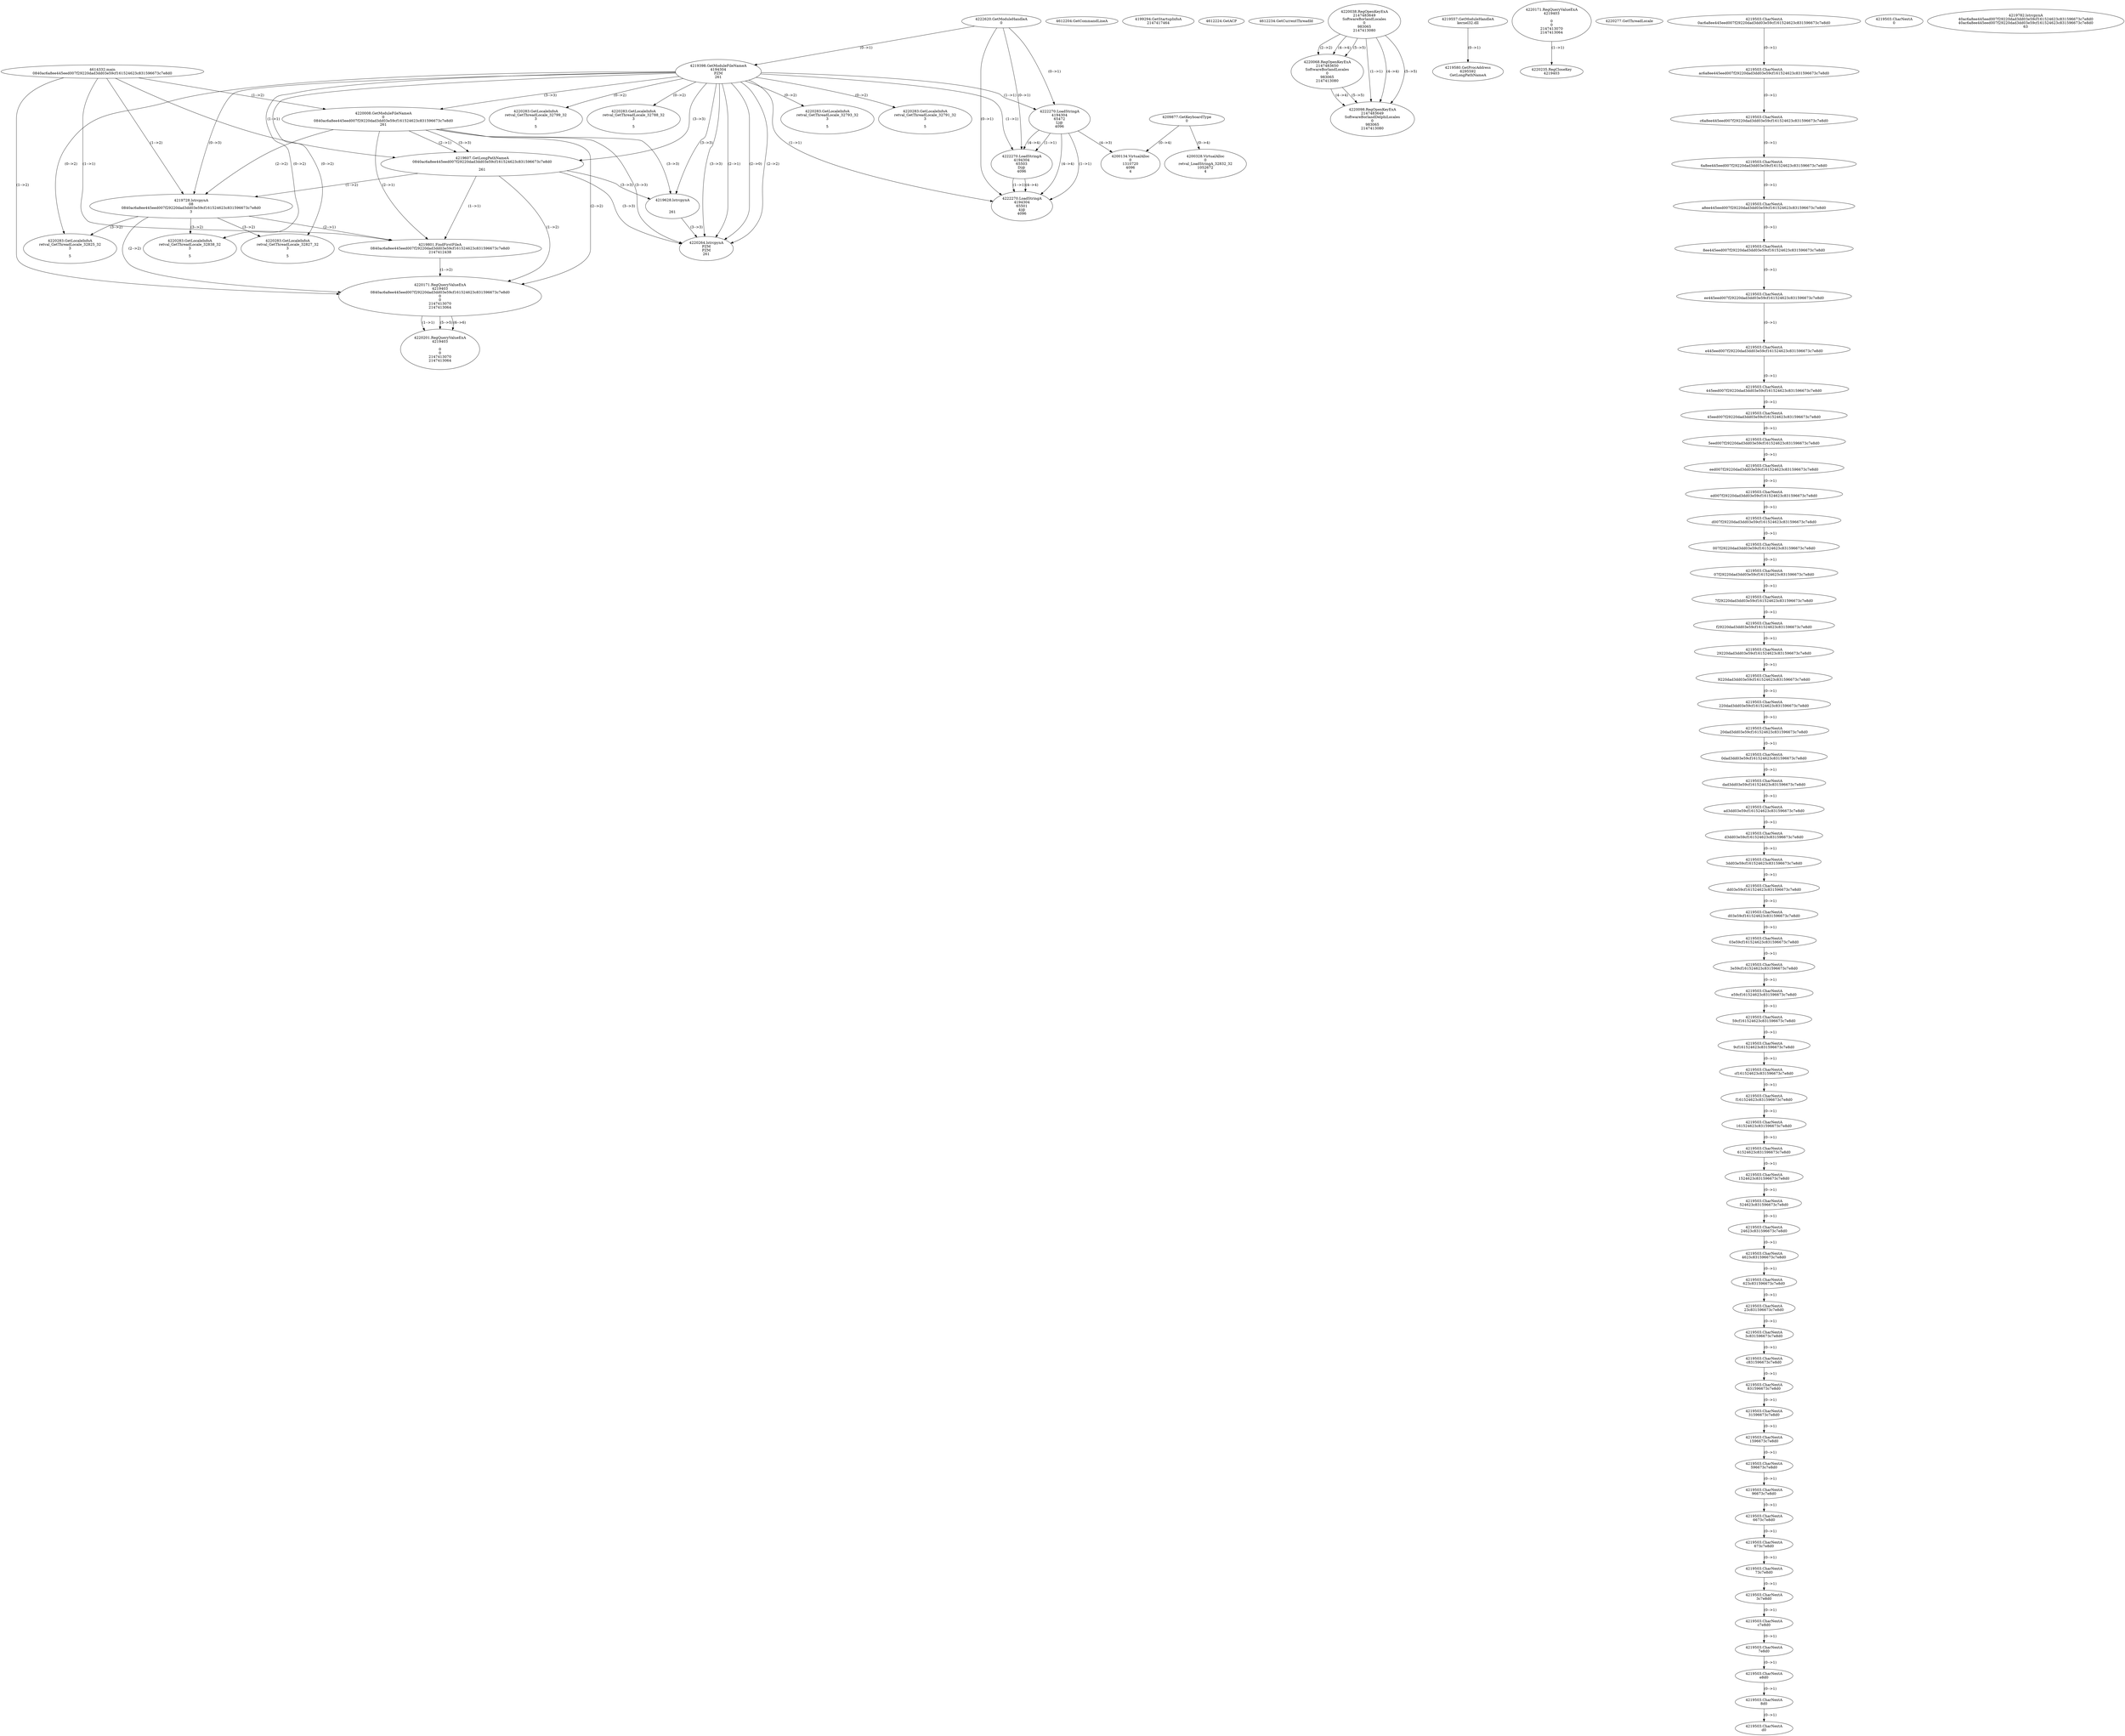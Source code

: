 // Global SCDG with merge call
digraph {
	0 [label="4614332.main
0840ac6a8ee445eed007f29220dad3dd03e59cf161524623c831596673c7e8d0"]
	1 [label="4222620.GetModuleHandleA
0"]
	2 [label="4209877.GetKeyboardType
0"]
	3 [label="4612204.GetCommandLineA
"]
	4 [label="4199294.GetStartupInfoA
2147417464"]
	5 [label="4612224.GetACP
"]
	6 [label="4612234.GetCurrentThreadId
"]
	7 [label="4219398.GetModuleFileNameA
4194304
PZM
261"]
	1 -> 7 [label="(0-->1)"]
	8 [label="4220008.GetModuleFileNameA
0
0840ac6a8ee445eed007f29220dad3dd03e59cf161524623c831596673c7e8d0
261"]
	0 -> 8 [label="(1-->2)"]
	7 -> 8 [label="(3-->3)"]
	9 [label="4220038.RegOpenKeyExA
2147483649
Software\Borland\Locales
0
983065
2147413080"]
	10 [label="4219557.GetModuleHandleA
kernel32.dll"]
	11 [label="4219580.GetProcAddress
6295592
GetLongPathNameA"]
	10 -> 11 [label="(0-->1)"]
	12 [label="4219607.GetLongPathNameA
0840ac6a8ee445eed007f29220dad3dd03e59cf161524623c831596673c7e8d0

261"]
	0 -> 12 [label="(1-->1)"]
	8 -> 12 [label="(2-->1)"]
	7 -> 12 [label="(3-->3)"]
	8 -> 12 [label="(3-->3)"]
	13 [label="4219628.lstrcpynA


261"]
	7 -> 13 [label="(3-->3)"]
	8 -> 13 [label="(3-->3)"]
	12 -> 13 [label="(3-->3)"]
	14 [label="4220171.RegQueryValueExA
4219403

0
0
2147413070
2147413064"]
	15 [label="4220235.RegCloseKey
4219403"]
	14 -> 15 [label="(1-->1)"]
	16 [label="4220264.lstrcpynA
PZM
PZM
261"]
	7 -> 16 [label="(2-->1)"]
	7 -> 16 [label="(2-->2)"]
	7 -> 16 [label="(3-->3)"]
	8 -> 16 [label="(3-->3)"]
	12 -> 16 [label="(3-->3)"]
	13 -> 16 [label="(3-->3)"]
	7 -> 16 [label="(2-->0)"]
	17 [label="4220277.GetThreadLocale
"]
	18 [label="4220283.GetLocaleInfoA
retval_GetThreadLocale_32788_32
3

5"]
	7 -> 18 [label="(0-->2)"]
	19 [label="4222270.LoadStringA
4194304
65472
L|@
4096"]
	1 -> 19 [label="(0-->1)"]
	7 -> 19 [label="(1-->1)"]
	20 [label="4220068.RegOpenKeyExA
2147483650
Software\Borland\Locales
0
983065
2147413080"]
	9 -> 20 [label="(2-->2)"]
	9 -> 20 [label="(4-->4)"]
	9 -> 20 [label="(5-->5)"]
	21 [label="4219728.lstrcpynA
08
0840ac6a8ee445eed007f29220dad3dd03e59cf161524623c831596673c7e8d0
3"]
	0 -> 21 [label="(1-->2)"]
	8 -> 21 [label="(2-->2)"]
	12 -> 21 [label="(1-->2)"]
	7 -> 21 [label="(0-->3)"]
	22 [label="4219503.CharNextA
0ac6a8ee445eed007f29220dad3dd03e59cf161524623c831596673c7e8d0"]
	23 [label="4219503.CharNextA
ac6a8ee445eed007f29220dad3dd03e59cf161524623c831596673c7e8d0"]
	22 -> 23 [label="(0-->1)"]
	24 [label="4219503.CharNextA
c6a8ee445eed007f29220dad3dd03e59cf161524623c831596673c7e8d0"]
	23 -> 24 [label="(0-->1)"]
	25 [label="4219503.CharNextA
6a8ee445eed007f29220dad3dd03e59cf161524623c831596673c7e8d0"]
	24 -> 25 [label="(0-->1)"]
	26 [label="4219503.CharNextA
a8ee445eed007f29220dad3dd03e59cf161524623c831596673c7e8d0"]
	25 -> 26 [label="(0-->1)"]
	27 [label="4219503.CharNextA
8ee445eed007f29220dad3dd03e59cf161524623c831596673c7e8d0"]
	26 -> 27 [label="(0-->1)"]
	28 [label="4219503.CharNextA
ee445eed007f29220dad3dd03e59cf161524623c831596673c7e8d0"]
	27 -> 28 [label="(0-->1)"]
	29 [label="4219503.CharNextA
e445eed007f29220dad3dd03e59cf161524623c831596673c7e8d0"]
	28 -> 29 [label="(0-->1)"]
	30 [label="4219503.CharNextA
445eed007f29220dad3dd03e59cf161524623c831596673c7e8d0"]
	29 -> 30 [label="(0-->1)"]
	31 [label="4219503.CharNextA
45eed007f29220dad3dd03e59cf161524623c831596673c7e8d0"]
	30 -> 31 [label="(0-->1)"]
	32 [label="4219503.CharNextA
5eed007f29220dad3dd03e59cf161524623c831596673c7e8d0"]
	31 -> 32 [label="(0-->1)"]
	33 [label="4219503.CharNextA
eed007f29220dad3dd03e59cf161524623c831596673c7e8d0"]
	32 -> 33 [label="(0-->1)"]
	34 [label="4219503.CharNextA
ed007f29220dad3dd03e59cf161524623c831596673c7e8d0"]
	33 -> 34 [label="(0-->1)"]
	35 [label="4219503.CharNextA
d007f29220dad3dd03e59cf161524623c831596673c7e8d0"]
	34 -> 35 [label="(0-->1)"]
	36 [label="4219503.CharNextA
007f29220dad3dd03e59cf161524623c831596673c7e8d0"]
	35 -> 36 [label="(0-->1)"]
	37 [label="4219503.CharNextA
07f29220dad3dd03e59cf161524623c831596673c7e8d0"]
	36 -> 37 [label="(0-->1)"]
	38 [label="4219503.CharNextA
7f29220dad3dd03e59cf161524623c831596673c7e8d0"]
	37 -> 38 [label="(0-->1)"]
	39 [label="4219503.CharNextA
f29220dad3dd03e59cf161524623c831596673c7e8d0"]
	38 -> 39 [label="(0-->1)"]
	40 [label="4219503.CharNextA
29220dad3dd03e59cf161524623c831596673c7e8d0"]
	39 -> 40 [label="(0-->1)"]
	41 [label="4219503.CharNextA
9220dad3dd03e59cf161524623c831596673c7e8d0"]
	40 -> 41 [label="(0-->1)"]
	42 [label="4219503.CharNextA
220dad3dd03e59cf161524623c831596673c7e8d0"]
	41 -> 42 [label="(0-->1)"]
	43 [label="4219503.CharNextA
20dad3dd03e59cf161524623c831596673c7e8d0"]
	42 -> 43 [label="(0-->1)"]
	44 [label="4219503.CharNextA
0dad3dd03e59cf161524623c831596673c7e8d0"]
	43 -> 44 [label="(0-->1)"]
	45 [label="4219503.CharNextA
dad3dd03e59cf161524623c831596673c7e8d0"]
	44 -> 45 [label="(0-->1)"]
	46 [label="4219503.CharNextA
ad3dd03e59cf161524623c831596673c7e8d0"]
	45 -> 46 [label="(0-->1)"]
	47 [label="4219503.CharNextA
d3dd03e59cf161524623c831596673c7e8d0"]
	46 -> 47 [label="(0-->1)"]
	48 [label="4219503.CharNextA
3dd03e59cf161524623c831596673c7e8d0"]
	47 -> 48 [label="(0-->1)"]
	49 [label="4219503.CharNextA
dd03e59cf161524623c831596673c7e8d0"]
	48 -> 49 [label="(0-->1)"]
	50 [label="4219503.CharNextA
d03e59cf161524623c831596673c7e8d0"]
	49 -> 50 [label="(0-->1)"]
	51 [label="4219503.CharNextA
03e59cf161524623c831596673c7e8d0"]
	50 -> 51 [label="(0-->1)"]
	52 [label="4219503.CharNextA
3e59cf161524623c831596673c7e8d0"]
	51 -> 52 [label="(0-->1)"]
	53 [label="4219503.CharNextA
e59cf161524623c831596673c7e8d0"]
	52 -> 53 [label="(0-->1)"]
	54 [label="4219503.CharNextA
59cf161524623c831596673c7e8d0"]
	53 -> 54 [label="(0-->1)"]
	55 [label="4219503.CharNextA
9cf161524623c831596673c7e8d0"]
	54 -> 55 [label="(0-->1)"]
	56 [label="4219503.CharNextA
cf161524623c831596673c7e8d0"]
	55 -> 56 [label="(0-->1)"]
	57 [label="4219503.CharNextA
f161524623c831596673c7e8d0"]
	56 -> 57 [label="(0-->1)"]
	58 [label="4219503.CharNextA
161524623c831596673c7e8d0"]
	57 -> 58 [label="(0-->1)"]
	59 [label="4219503.CharNextA
61524623c831596673c7e8d0"]
	58 -> 59 [label="(0-->1)"]
	60 [label="4219503.CharNextA
1524623c831596673c7e8d0"]
	59 -> 60 [label="(0-->1)"]
	61 [label="4219503.CharNextA
524623c831596673c7e8d0"]
	60 -> 61 [label="(0-->1)"]
	62 [label="4219503.CharNextA
24623c831596673c7e8d0"]
	61 -> 62 [label="(0-->1)"]
	63 [label="4219503.CharNextA
4623c831596673c7e8d0"]
	62 -> 63 [label="(0-->1)"]
	64 [label="4219503.CharNextA
623c831596673c7e8d0"]
	63 -> 64 [label="(0-->1)"]
	65 [label="4219503.CharNextA
23c831596673c7e8d0"]
	64 -> 65 [label="(0-->1)"]
	66 [label="4219503.CharNextA
3c831596673c7e8d0"]
	65 -> 66 [label="(0-->1)"]
	67 [label="4219503.CharNextA
c831596673c7e8d0"]
	66 -> 67 [label="(0-->1)"]
	68 [label="4219503.CharNextA
831596673c7e8d0"]
	67 -> 68 [label="(0-->1)"]
	69 [label="4219503.CharNextA
31596673c7e8d0"]
	68 -> 69 [label="(0-->1)"]
	70 [label="4219503.CharNextA
1596673c7e8d0"]
	69 -> 70 [label="(0-->1)"]
	71 [label="4219503.CharNextA
596673c7e8d0"]
	70 -> 71 [label="(0-->1)"]
	72 [label="4219503.CharNextA
96673c7e8d0"]
	71 -> 72 [label="(0-->1)"]
	73 [label="4219503.CharNextA
6673c7e8d0"]
	72 -> 73 [label="(0-->1)"]
	74 [label="4219503.CharNextA
673c7e8d0"]
	73 -> 74 [label="(0-->1)"]
	75 [label="4219503.CharNextA
73c7e8d0"]
	74 -> 75 [label="(0-->1)"]
	76 [label="4219503.CharNextA
3c7e8d0"]
	75 -> 76 [label="(0-->1)"]
	77 [label="4219503.CharNextA
c7e8d0"]
	76 -> 77 [label="(0-->1)"]
	78 [label="4219503.CharNextA
7e8d0"]
	77 -> 78 [label="(0-->1)"]
	79 [label="4219503.CharNextA
e8d0"]
	78 -> 79 [label="(0-->1)"]
	80 [label="4219503.CharNextA
8d0"]
	79 -> 80 [label="(0-->1)"]
	81 [label="4219503.CharNextA
d0"]
	80 -> 81 [label="(0-->1)"]
	82 [label="4219503.CharNextA
0"]
	83 [label="4219782.lstrcpynA
40ac6a8ee445eed007f29220dad3dd03e59cf161524623c831596673c7e8d0
40ac6a8ee445eed007f29220dad3dd03e59cf161524623c831596673c7e8d0
63"]
	84 [label="4219801.FindFirstFileA
0840ac6a8ee445eed007f29220dad3dd03e59cf161524623c831596673c7e8d0
2147412438"]
	0 -> 84 [label="(1-->1)"]
	8 -> 84 [label="(2-->1)"]
	12 -> 84 [label="(1-->1)"]
	21 -> 84 [label="(2-->1)"]
	85 [label="4220171.RegQueryValueExA
4219403
0840ac6a8ee445eed007f29220dad3dd03e59cf161524623c831596673c7e8d0
0
0
2147413070
2147413064"]
	0 -> 85 [label="(1-->2)"]
	8 -> 85 [label="(2-->2)"]
	12 -> 85 [label="(1-->2)"]
	21 -> 85 [label="(2-->2)"]
	84 -> 85 [label="(1-->2)"]
	86 [label="4220201.RegQueryValueExA
4219403

0
0
2147413070
2147413064"]
	85 -> 86 [label="(1-->1)"]
	85 -> 86 [label="(5-->5)"]
	85 -> 86 [label="(6-->6)"]
	87 [label="4220283.GetLocaleInfoA
retval_GetThreadLocale_32825_32
3

5"]
	7 -> 87 [label="(0-->2)"]
	21 -> 87 [label="(3-->2)"]
	88 [label="4222270.LoadStringA
4194304
65503
D|@
4096"]
	1 -> 88 [label="(0-->1)"]
	7 -> 88 [label="(1-->1)"]
	19 -> 88 [label="(1-->1)"]
	19 -> 88 [label="(4-->4)"]
	89 [label="4220283.GetLocaleInfoA
retval_GetThreadLocale_32827_32
3

5"]
	7 -> 89 [label="(0-->2)"]
	21 -> 89 [label="(3-->2)"]
	90 [label="4200328.VirtualAlloc
0
retval_LoadStringA_32832_32
1052672
4"]
	2 -> 90 [label="(0-->4)"]
	91 [label="4220283.GetLocaleInfoA
retval_GetThreadLocale_32838_32
3

5"]
	7 -> 91 [label="(0-->2)"]
	21 -> 91 [label="(3-->2)"]
	92 [label="4222270.LoadStringA
4194304
65501
4|@
4096"]
	1 -> 92 [label="(0-->1)"]
	7 -> 92 [label="(1-->1)"]
	19 -> 92 [label="(1-->1)"]
	88 -> 92 [label="(1-->1)"]
	19 -> 92 [label="(4-->4)"]
	88 -> 92 [label="(4-->4)"]
	93 [label="4220283.GetLocaleInfoA
retval_GetThreadLocale_32793_32
3

5"]
	7 -> 93 [label="(0-->2)"]
	94 [label="4200134.VirtualAlloc
0
1310720
4096
4"]
	19 -> 94 [label="(4-->3)"]
	2 -> 94 [label="(0-->4)"]
	95 [label="4220283.GetLocaleInfoA
retval_GetThreadLocale_32791_32
3

5"]
	7 -> 95 [label="(0-->2)"]
	96 [label="4220098.RegOpenKeyExA
2147483649
Software\Borland\Delphi\Locales
0
983065
2147413080"]
	9 -> 96 [label="(1-->1)"]
	9 -> 96 [label="(4-->4)"]
	20 -> 96 [label="(4-->4)"]
	9 -> 96 [label="(5-->5)"]
	20 -> 96 [label="(5-->5)"]
	97 [label="4220283.GetLocaleInfoA
retval_GetThreadLocale_32799_32
3

5"]
	7 -> 97 [label="(0-->2)"]
}
